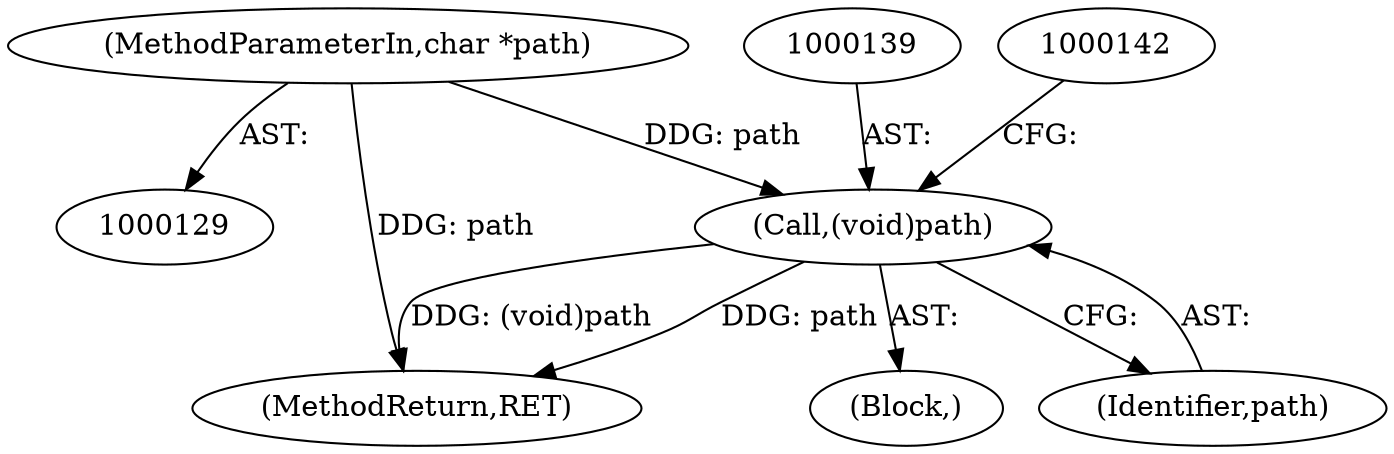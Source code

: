 digraph "0_libarchive_dfd6b54ce33960e420fb206d8872fb759b577ad9@pointer" {
"1000130" [label="(MethodParameterIn,char *path)"];
"1000138" [label="(Call,(void)path)"];
"1000152" [label="(MethodReturn,RET)"];
"1000134" [label="(Block,)"];
"1000130" [label="(MethodParameterIn,char *path)"];
"1000138" [label="(Call,(void)path)"];
"1000140" [label="(Identifier,path)"];
"1000130" -> "1000129"  [label="AST: "];
"1000130" -> "1000152"  [label="DDG: path"];
"1000130" -> "1000138"  [label="DDG: path"];
"1000138" -> "1000134"  [label="AST: "];
"1000138" -> "1000140"  [label="CFG: "];
"1000139" -> "1000138"  [label="AST: "];
"1000140" -> "1000138"  [label="AST: "];
"1000142" -> "1000138"  [label="CFG: "];
"1000138" -> "1000152"  [label="DDG: path"];
"1000138" -> "1000152"  [label="DDG: (void)path"];
}
